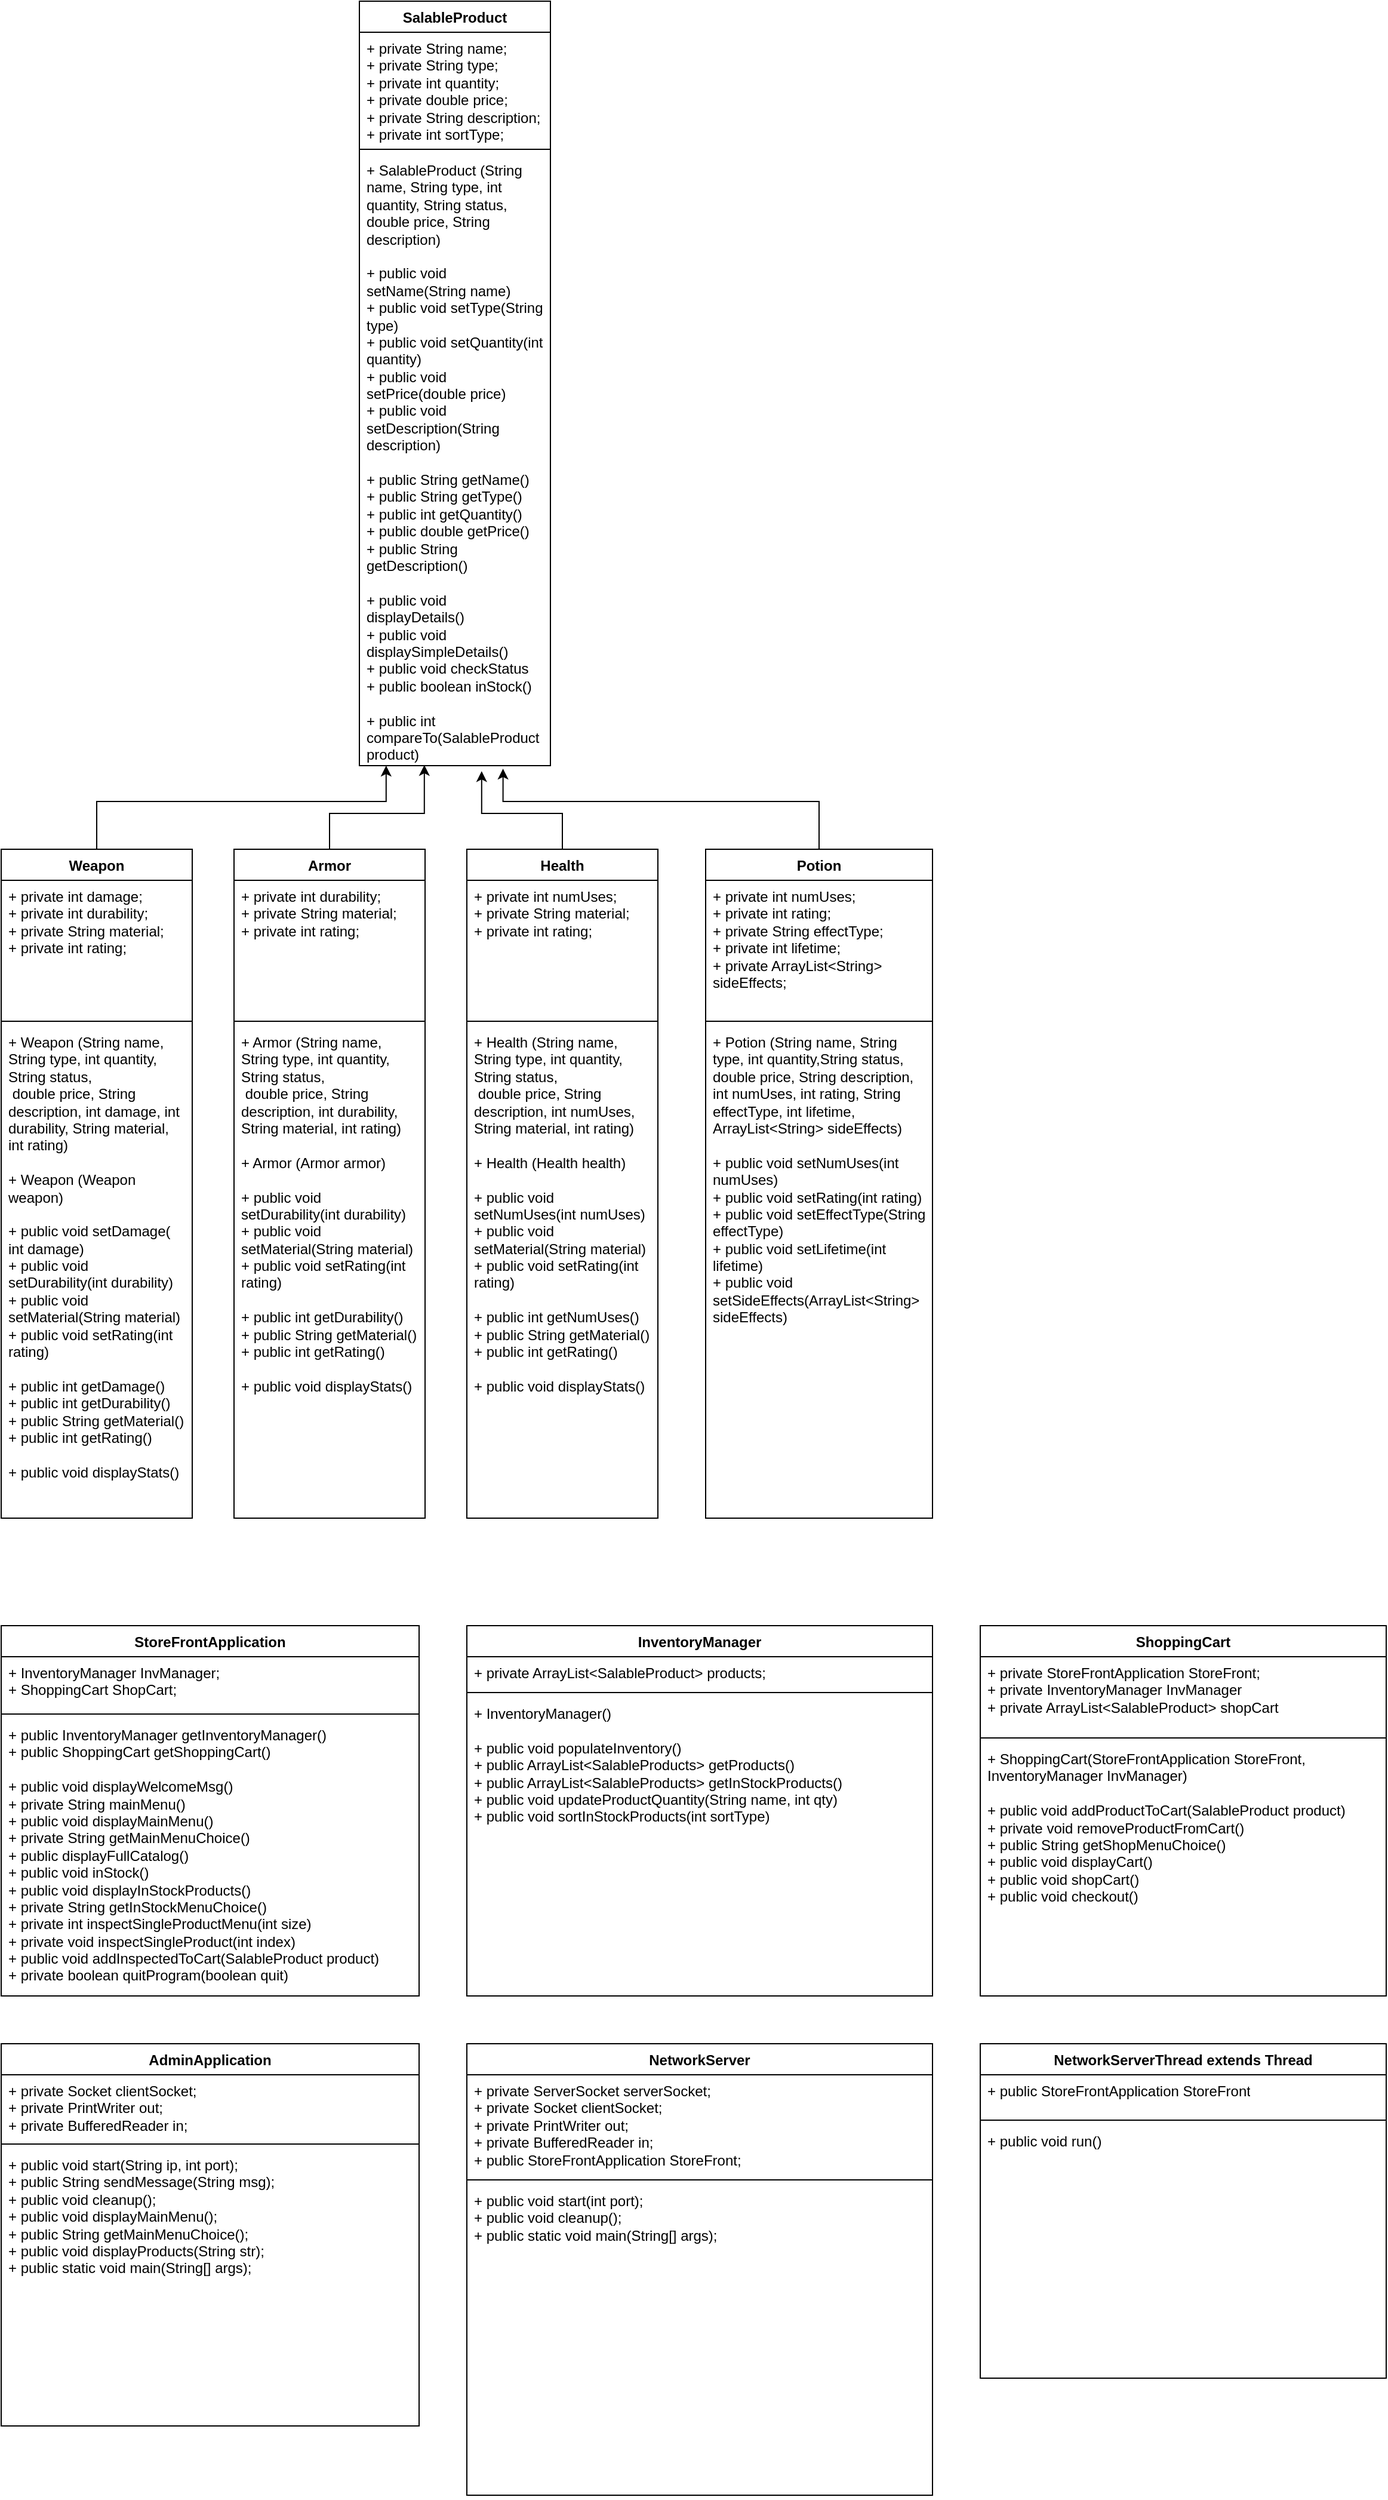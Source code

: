 <mxfile version="22.0.4" type="device">
  <diagram name="UMLs" id="lcWZcj6KDM0-dl4hAlhy">
    <mxGraphModel dx="3148" dy="2855" grid="1" gridSize="10" guides="1" tooltips="1" connect="1" arrows="1" fold="1" page="1" pageScale="1" pageWidth="850" pageHeight="1100" math="0" shadow="0">
      <root>
        <mxCell id="0" />
        <mxCell id="1" parent="0" />
        <mxCell id="MryCxwJ2JtJVVyy8R8ik-1" value="SalableProduct" style="swimlane;fontStyle=1;align=center;verticalAlign=top;childLayout=stackLayout;horizontal=1;startSize=26;horizontalStack=0;resizeParent=1;resizeParentMax=0;resizeLast=0;collapsible=1;marginBottom=0;whiteSpace=wrap;html=1;" parent="1" vertex="1">
          <mxGeometry x="460" y="-160" width="160" height="640" as="geometry" />
        </mxCell>
        <mxCell id="MryCxwJ2JtJVVyy8R8ik-2" value="+ private String name;&lt;br style=&quot;border-color: var(--border-color);&quot;&gt;+ private String type;&lt;br style=&quot;border-color: var(--border-color);&quot;&gt;+ private int quantity;&lt;br style=&quot;border-color: var(--border-color);&quot;&gt;+ private double price;&lt;br&gt;+ private String description;&lt;br&gt;+ private int sortType;" style="text;strokeColor=none;fillColor=none;align=left;verticalAlign=top;spacingLeft=4;spacingRight=4;overflow=hidden;rotatable=0;points=[[0,0.5],[1,0.5]];portConstraint=eastwest;whiteSpace=wrap;html=1;" parent="MryCxwJ2JtJVVyy8R8ik-1" vertex="1">
          <mxGeometry y="26" width="160" height="94" as="geometry" />
        </mxCell>
        <mxCell id="MryCxwJ2JtJVVyy8R8ik-3" value="" style="line;strokeWidth=1;fillColor=none;align=left;verticalAlign=middle;spacingTop=-1;spacingLeft=3;spacingRight=3;rotatable=0;labelPosition=right;points=[];portConstraint=eastwest;strokeColor=inherit;" parent="MryCxwJ2JtJVVyy8R8ik-1" vertex="1">
          <mxGeometry y="120" width="160" height="8" as="geometry" />
        </mxCell>
        <mxCell id="MryCxwJ2JtJVVyy8R8ik-4" value="+ SalableProduct (String name, String type, int quantity, String status,&amp;nbsp; double price, String description)&lt;br&gt;&lt;br&gt;+ public void setName(String name)&lt;br&gt;+ public void setType(String type)&lt;br&gt;+ public void setQuantity(int quantity)&lt;br&gt;+ public void setPrice(double price)&lt;br&gt;+ public void setDescription(String description)&lt;br&gt;&lt;br&gt;+ public String getName()&lt;br&gt;+ public String getType()&lt;br&gt;+ public int getQuantity()&lt;br&gt;+ public double getPrice()&lt;br&gt;+ public String getDescription()&lt;br&gt;&lt;br&gt;+ public void displayDetails()&lt;br&gt;+ public void displaySimpleDetails()&lt;br&gt;+ public void checkStatus&lt;br&gt;+ public boolean inStock()&lt;br&gt;&lt;br&gt;+ public int compareTo(SalableProduct product)" style="text;strokeColor=none;fillColor=none;align=left;verticalAlign=top;spacingLeft=4;spacingRight=4;overflow=hidden;rotatable=0;points=[[0,0.5],[1,0.5]];portConstraint=eastwest;whiteSpace=wrap;html=1;" parent="MryCxwJ2JtJVVyy8R8ik-1" vertex="1">
          <mxGeometry y="128" width="160" height="512" as="geometry" />
        </mxCell>
        <mxCell id="MryCxwJ2JtJVVyy8R8ik-23" style="edgeStyle=orthogonalEdgeStyle;rounded=0;orthogonalLoop=1;jettySize=auto;html=1;entryX=0.34;entryY=0.999;entryDx=0;entryDy=0;entryPerimeter=0;" parent="1" source="MryCxwJ2JtJVVyy8R8ik-5" target="MryCxwJ2JtJVVyy8R8ik-4" edge="1">
          <mxGeometry relative="1" as="geometry">
            <Array as="points">
              <mxPoint x="435" y="520" />
              <mxPoint x="514" y="520" />
            </Array>
          </mxGeometry>
        </mxCell>
        <mxCell id="MryCxwJ2JtJVVyy8R8ik-5" value="Armor" style="swimlane;fontStyle=1;align=center;verticalAlign=top;childLayout=stackLayout;horizontal=1;startSize=26;horizontalStack=0;resizeParent=1;resizeParentMax=0;resizeLast=0;collapsible=1;marginBottom=0;whiteSpace=wrap;html=1;" parent="1" vertex="1">
          <mxGeometry x="355" y="550" width="160" height="560" as="geometry" />
        </mxCell>
        <mxCell id="MryCxwJ2JtJVVyy8R8ik-6" value="+ private int durability;&lt;br&gt;+ private String material;&lt;br&gt;+ private int rating;" style="text;strokeColor=none;fillColor=none;align=left;verticalAlign=top;spacingLeft=4;spacingRight=4;overflow=hidden;rotatable=0;points=[[0,0.5],[1,0.5]];portConstraint=eastwest;whiteSpace=wrap;html=1;" parent="MryCxwJ2JtJVVyy8R8ik-5" vertex="1">
          <mxGeometry y="26" width="160" height="114" as="geometry" />
        </mxCell>
        <mxCell id="MryCxwJ2JtJVVyy8R8ik-7" value="" style="line;strokeWidth=1;fillColor=none;align=left;verticalAlign=middle;spacingTop=-1;spacingLeft=3;spacingRight=3;rotatable=0;labelPosition=right;points=[];portConstraint=eastwest;strokeColor=inherit;" parent="MryCxwJ2JtJVVyy8R8ik-5" vertex="1">
          <mxGeometry y="140" width="160" height="8" as="geometry" />
        </mxCell>
        <mxCell id="MryCxwJ2JtJVVyy8R8ik-8" value="+ Armor (String name, String type, int quantity, String status,&lt;br&gt;&amp;nbsp;double price, String description, int durability, String material, int rating)&lt;br&gt;&lt;br&gt;+ Armor (Armor armor)&lt;br&gt;&lt;br&gt;+ public void setDurability(int durability)&lt;br&gt;+ public void setMaterial(String material)&lt;br&gt;+ public void setRating(int rating)&lt;br&gt;&lt;br&gt;+ public int getDurability()&lt;br&gt;+ public String getMaterial()&lt;br&gt;+ public int getRating()&lt;br&gt;&lt;br&gt;+ public void displayStats()" style="text;strokeColor=none;fillColor=none;align=left;verticalAlign=top;spacingLeft=4;spacingRight=4;overflow=hidden;rotatable=0;points=[[0,0.5],[1,0.5]];portConstraint=eastwest;whiteSpace=wrap;html=1;" parent="MryCxwJ2JtJVVyy8R8ik-5" vertex="1">
          <mxGeometry y="148" width="160" height="412" as="geometry" />
        </mxCell>
        <mxCell id="MryCxwJ2JtJVVyy8R8ik-22" style="edgeStyle=orthogonalEdgeStyle;rounded=0;orthogonalLoop=1;jettySize=auto;html=1;entryX=0.14;entryY=1;entryDx=0;entryDy=0;entryPerimeter=0;" parent="1" source="MryCxwJ2JtJVVyy8R8ik-9" target="MryCxwJ2JtJVVyy8R8ik-4" edge="1">
          <mxGeometry relative="1" as="geometry">
            <Array as="points">
              <mxPoint x="240" y="510" />
              <mxPoint x="482" y="510" />
            </Array>
          </mxGeometry>
        </mxCell>
        <mxCell id="MryCxwJ2JtJVVyy8R8ik-9" value="Weapon" style="swimlane;fontStyle=1;align=center;verticalAlign=top;childLayout=stackLayout;horizontal=1;startSize=26;horizontalStack=0;resizeParent=1;resizeParentMax=0;resizeLast=0;collapsible=1;marginBottom=0;whiteSpace=wrap;html=1;" parent="1" vertex="1">
          <mxGeometry x="160" y="550" width="160" height="560" as="geometry" />
        </mxCell>
        <mxCell id="MryCxwJ2JtJVVyy8R8ik-10" value="+ private int damage;&lt;br&gt;+ private int durability;&lt;br&gt;+ private String material;&lt;br&gt;+ private int rating;" style="text;strokeColor=none;fillColor=none;align=left;verticalAlign=top;spacingLeft=4;spacingRight=4;overflow=hidden;rotatable=0;points=[[0,0.5],[1,0.5]];portConstraint=eastwest;whiteSpace=wrap;html=1;" parent="MryCxwJ2JtJVVyy8R8ik-9" vertex="1">
          <mxGeometry y="26" width="160" height="114" as="geometry" />
        </mxCell>
        <mxCell id="MryCxwJ2JtJVVyy8R8ik-11" value="" style="line;strokeWidth=1;fillColor=none;align=left;verticalAlign=middle;spacingTop=-1;spacingLeft=3;spacingRight=3;rotatable=0;labelPosition=right;points=[];portConstraint=eastwest;strokeColor=inherit;" parent="MryCxwJ2JtJVVyy8R8ik-9" vertex="1">
          <mxGeometry y="140" width="160" height="8" as="geometry" />
        </mxCell>
        <mxCell id="MryCxwJ2JtJVVyy8R8ik-12" value="+ Weapon (String name, String type, int quantity, String status,&amp;nbsp;&lt;br&gt;&amp;nbsp;double price, String description, int damage, int durability, String material, int rating)&lt;br&gt;&lt;br&gt;+ Weapon (Weapon weapon)&lt;br&gt;&lt;br&gt;+ public void setDamage( int damage)&lt;br&gt;+ public void setDurability(int durability)&lt;br&gt;+ public void setMaterial(String material)&lt;br&gt;+ public void setRating(int rating)&lt;br&gt;&lt;br&gt;+ public int getDamage()&lt;br&gt;+ public int getDurability()&lt;br&gt;+ public String getMaterial()&lt;br&gt;+ public int getRating()&lt;br&gt;&lt;br&gt;+ public void displayStats()" style="text;strokeColor=none;fillColor=none;align=left;verticalAlign=top;spacingLeft=4;spacingRight=4;overflow=hidden;rotatable=0;points=[[0,0.5],[1,0.5]];portConstraint=eastwest;whiteSpace=wrap;html=1;" parent="MryCxwJ2JtJVVyy8R8ik-9" vertex="1">
          <mxGeometry y="148" width="160" height="412" as="geometry" />
        </mxCell>
        <mxCell id="MryCxwJ2JtJVVyy8R8ik-24" style="edgeStyle=orthogonalEdgeStyle;rounded=0;orthogonalLoop=1;jettySize=auto;html=1;entryX=0.64;entryY=1.009;entryDx=0;entryDy=0;entryPerimeter=0;" parent="1" source="MryCxwJ2JtJVVyy8R8ik-13" target="MryCxwJ2JtJVVyy8R8ik-4" edge="1">
          <mxGeometry relative="1" as="geometry">
            <Array as="points">
              <mxPoint x="630" y="520" />
              <mxPoint x="562" y="520" />
            </Array>
          </mxGeometry>
        </mxCell>
        <mxCell id="MryCxwJ2JtJVVyy8R8ik-13" value="Health" style="swimlane;fontStyle=1;align=center;verticalAlign=top;childLayout=stackLayout;horizontal=1;startSize=26;horizontalStack=0;resizeParent=1;resizeParentMax=0;resizeLast=0;collapsible=1;marginBottom=0;whiteSpace=wrap;html=1;" parent="1" vertex="1">
          <mxGeometry x="550" y="550" width="160" height="560" as="geometry" />
        </mxCell>
        <mxCell id="MryCxwJ2JtJVVyy8R8ik-14" value="+ private int numUses;&lt;br&gt;+ private String material;&lt;br&gt;+ private int rating;" style="text;strokeColor=none;fillColor=none;align=left;verticalAlign=top;spacingLeft=4;spacingRight=4;overflow=hidden;rotatable=0;points=[[0,0.5],[1,0.5]];portConstraint=eastwest;whiteSpace=wrap;html=1;" parent="MryCxwJ2JtJVVyy8R8ik-13" vertex="1">
          <mxGeometry y="26" width="160" height="114" as="geometry" />
        </mxCell>
        <mxCell id="MryCxwJ2JtJVVyy8R8ik-15" value="" style="line;strokeWidth=1;fillColor=none;align=left;verticalAlign=middle;spacingTop=-1;spacingLeft=3;spacingRight=3;rotatable=0;labelPosition=right;points=[];portConstraint=eastwest;strokeColor=inherit;" parent="MryCxwJ2JtJVVyy8R8ik-13" vertex="1">
          <mxGeometry y="140" width="160" height="8" as="geometry" />
        </mxCell>
        <mxCell id="MryCxwJ2JtJVVyy8R8ik-16" value="+ Health (String name, String type, int quantity, String status,&amp;nbsp;&lt;br&gt;&amp;nbsp;double price, String description, int numUses, String material, int rating)&lt;br&gt;&lt;br&gt;+ Health (Health health)&lt;br&gt;&lt;br&gt;+ public void setNumUses(int numUses)&lt;br&gt;+ public void setMaterial(String material)&lt;br&gt;+ public void setRating(int rating)&lt;br&gt;&lt;br&gt;+ public int getNumUses()&lt;br&gt;+ public String getMaterial()&lt;br&gt;+ public int getRating()&lt;br&gt;&lt;br&gt;+ public void displayStats()" style="text;strokeColor=none;fillColor=none;align=left;verticalAlign=top;spacingLeft=4;spacingRight=4;overflow=hidden;rotatable=0;points=[[0,0.5],[1,0.5]];portConstraint=eastwest;whiteSpace=wrap;html=1;" parent="MryCxwJ2JtJVVyy8R8ik-13" vertex="1">
          <mxGeometry y="148" width="160" height="412" as="geometry" />
        </mxCell>
        <mxCell id="MryCxwJ2JtJVVyy8R8ik-25" style="edgeStyle=orthogonalEdgeStyle;rounded=0;orthogonalLoop=1;jettySize=auto;html=1;entryX=0.752;entryY=1.005;entryDx=0;entryDy=0;entryPerimeter=0;" parent="1" source="MryCxwJ2JtJVVyy8R8ik-17" target="MryCxwJ2JtJVVyy8R8ik-4" edge="1">
          <mxGeometry relative="1" as="geometry">
            <Array as="points">
              <mxPoint x="845" y="510" />
              <mxPoint x="580" y="510" />
            </Array>
          </mxGeometry>
        </mxCell>
        <mxCell id="MryCxwJ2JtJVVyy8R8ik-17" value="Potion" style="swimlane;fontStyle=1;align=center;verticalAlign=top;childLayout=stackLayout;horizontal=1;startSize=26;horizontalStack=0;resizeParent=1;resizeParentMax=0;resizeLast=0;collapsible=1;marginBottom=0;whiteSpace=wrap;html=1;" parent="1" vertex="1">
          <mxGeometry x="750" y="550" width="190" height="560" as="geometry" />
        </mxCell>
        <mxCell id="MryCxwJ2JtJVVyy8R8ik-18" value="+ private int numUses;&lt;br&gt;+ private int rating;&lt;br&gt;+ private String effectType;&lt;br&gt;+ private int lifetime;&lt;br&gt;+ private ArrayList&amp;lt;String&amp;gt; sideEffects;" style="text;strokeColor=none;fillColor=none;align=left;verticalAlign=top;spacingLeft=4;spacingRight=4;overflow=hidden;rotatable=0;points=[[0,0.5],[1,0.5]];portConstraint=eastwest;whiteSpace=wrap;html=1;" parent="MryCxwJ2JtJVVyy8R8ik-17" vertex="1">
          <mxGeometry y="26" width="190" height="114" as="geometry" />
        </mxCell>
        <mxCell id="MryCxwJ2JtJVVyy8R8ik-19" value="" style="line;strokeWidth=1;fillColor=none;align=left;verticalAlign=middle;spacingTop=-1;spacingLeft=3;spacingRight=3;rotatable=0;labelPosition=right;points=[];portConstraint=eastwest;strokeColor=inherit;" parent="MryCxwJ2JtJVVyy8R8ik-17" vertex="1">
          <mxGeometry y="140" width="190" height="8" as="geometry" />
        </mxCell>
        <mxCell id="MryCxwJ2JtJVVyy8R8ik-20" value="+ Potion (String name, String type, int quantity,String status,&amp;nbsp;&lt;br&gt;double price, String description, int numUses, int rating, String effectType, int lifetime, ArrayList&amp;lt;String&amp;gt; sideEffects)&lt;br&gt;&lt;br&gt;+ public void setNumUses(int numUses)&lt;br&gt;+ public void setRating(int rating)&amp;nbsp;&lt;br&gt;+ public void setEffectType(String effectType)&lt;br&gt;+ public void setLifetime(int lifetime)&lt;br&gt;+ public void setSideEffects(ArrayList&amp;lt;String&amp;gt; sideEffects)" style="text;strokeColor=none;fillColor=none;align=left;verticalAlign=top;spacingLeft=4;spacingRight=4;overflow=hidden;rotatable=0;points=[[0,0.5],[1,0.5]];portConstraint=eastwest;whiteSpace=wrap;html=1;" parent="MryCxwJ2JtJVVyy8R8ik-17" vertex="1">
          <mxGeometry y="148" width="190" height="412" as="geometry" />
        </mxCell>
        <mxCell id="hSPnhy4kw1IIM-LN0_bO-1" value="StoreFrontApplication" style="swimlane;fontStyle=1;align=center;verticalAlign=top;childLayout=stackLayout;horizontal=1;startSize=26;horizontalStack=0;resizeParent=1;resizeParentMax=0;resizeLast=0;collapsible=1;marginBottom=0;whiteSpace=wrap;html=1;" parent="1" vertex="1">
          <mxGeometry x="160" y="1200" width="350" height="310" as="geometry" />
        </mxCell>
        <mxCell id="hSPnhy4kw1IIM-LN0_bO-2" value="+ InventoryManager InvManager;&lt;br&gt;+ ShoppingCart ShopCart;" style="text;strokeColor=none;fillColor=none;align=left;verticalAlign=top;spacingLeft=4;spacingRight=4;overflow=hidden;rotatable=0;points=[[0,0.5],[1,0.5]];portConstraint=eastwest;whiteSpace=wrap;html=1;" parent="hSPnhy4kw1IIM-LN0_bO-1" vertex="1">
          <mxGeometry y="26" width="350" height="44" as="geometry" />
        </mxCell>
        <mxCell id="hSPnhy4kw1IIM-LN0_bO-3" value="" style="line;strokeWidth=1;fillColor=none;align=left;verticalAlign=middle;spacingTop=-1;spacingLeft=3;spacingRight=3;rotatable=0;labelPosition=right;points=[];portConstraint=eastwest;strokeColor=inherit;" parent="hSPnhy4kw1IIM-LN0_bO-1" vertex="1">
          <mxGeometry y="70" width="350" height="8" as="geometry" />
        </mxCell>
        <mxCell id="hSPnhy4kw1IIM-LN0_bO-4" value="+ public InventoryManager getInventoryManager()&lt;br&gt;+ public ShoppingCart getShoppingCart()&lt;br&gt;&lt;br&gt;+ public void displayWelcomeMsg()&lt;br&gt;+ private String mainMenu()&lt;br&gt;+ public void displayMainMenu()&lt;br&gt;+ private String getMainMenuChoice()&lt;br&gt;+ public displayFullCatalog()&lt;br&gt;+ public void inStock()&lt;br&gt;+ public void displayInStockProducts()&lt;br&gt;+ private String getInStockMenuChoice()&lt;br&gt;+ private int inspectSingleProductMenu(int size)&lt;br&gt;+ private void inspectSingleProduct(int index)&lt;br&gt;+ public void addInspectedToCart(SalableProduct product)&lt;br&gt;+ private boolean quitProgram(boolean quit)&lt;br&gt;" style="text;strokeColor=none;fillColor=none;align=left;verticalAlign=top;spacingLeft=4;spacingRight=4;overflow=hidden;rotatable=0;points=[[0,0.5],[1,0.5]];portConstraint=eastwest;whiteSpace=wrap;html=1;" parent="hSPnhy4kw1IIM-LN0_bO-1" vertex="1">
          <mxGeometry y="78" width="350" height="232" as="geometry" />
        </mxCell>
        <mxCell id="hSPnhy4kw1IIM-LN0_bO-5" value="InventoryManager" style="swimlane;fontStyle=1;align=center;verticalAlign=top;childLayout=stackLayout;horizontal=1;startSize=26;horizontalStack=0;resizeParent=1;resizeParentMax=0;resizeLast=0;collapsible=1;marginBottom=0;whiteSpace=wrap;html=1;" parent="1" vertex="1">
          <mxGeometry x="550" y="1200" width="390" height="310" as="geometry" />
        </mxCell>
        <mxCell id="hSPnhy4kw1IIM-LN0_bO-6" value="+ private ArrayList&amp;lt;SalableProduct&amp;gt; products;" style="text;strokeColor=none;fillColor=none;align=left;verticalAlign=top;spacingLeft=4;spacingRight=4;overflow=hidden;rotatable=0;points=[[0,0.5],[1,0.5]];portConstraint=eastwest;whiteSpace=wrap;html=1;" parent="hSPnhy4kw1IIM-LN0_bO-5" vertex="1">
          <mxGeometry y="26" width="390" height="26" as="geometry" />
        </mxCell>
        <mxCell id="hSPnhy4kw1IIM-LN0_bO-7" value="" style="line;strokeWidth=1;fillColor=none;align=left;verticalAlign=middle;spacingTop=-1;spacingLeft=3;spacingRight=3;rotatable=0;labelPosition=right;points=[];portConstraint=eastwest;strokeColor=inherit;" parent="hSPnhy4kw1IIM-LN0_bO-5" vertex="1">
          <mxGeometry y="52" width="390" height="8" as="geometry" />
        </mxCell>
        <mxCell id="hSPnhy4kw1IIM-LN0_bO-8" value="+ InventoryManager()&lt;br&gt;&lt;br&gt;+ public void populateInventory()&lt;br&gt;+ public ArrayList&amp;lt;SalableProducts&amp;gt; getProducts()&lt;br&gt;+ public ArrayList&amp;lt;SalableProducts&amp;gt; getInStockProducts()&lt;br&gt;+ public void updateProductQuantity(String name, int qty)&lt;br&gt;+ public void sortInStockProducts(int sortType)" style="text;strokeColor=none;fillColor=none;align=left;verticalAlign=top;spacingLeft=4;spacingRight=4;overflow=hidden;rotatable=0;points=[[0,0.5],[1,0.5]];portConstraint=eastwest;whiteSpace=wrap;html=1;" parent="hSPnhy4kw1IIM-LN0_bO-5" vertex="1">
          <mxGeometry y="60" width="390" height="250" as="geometry" />
        </mxCell>
        <mxCell id="hSPnhy4kw1IIM-LN0_bO-9" value="ShoppingCart" style="swimlane;fontStyle=1;align=center;verticalAlign=top;childLayout=stackLayout;horizontal=1;startSize=26;horizontalStack=0;resizeParent=1;resizeParentMax=0;resizeLast=0;collapsible=1;marginBottom=0;whiteSpace=wrap;html=1;" parent="1" vertex="1">
          <mxGeometry x="980" y="1200" width="340" height="310" as="geometry" />
        </mxCell>
        <mxCell id="hSPnhy4kw1IIM-LN0_bO-10" value="+ private StoreFrontApplication StoreFront;&lt;br&gt;+ private InventoryManager InvManager&lt;br&gt;+ private ArrayList&amp;lt;SalableProduct&amp;gt; shopCart" style="text;strokeColor=none;fillColor=none;align=left;verticalAlign=top;spacingLeft=4;spacingRight=4;overflow=hidden;rotatable=0;points=[[0,0.5],[1,0.5]];portConstraint=eastwest;whiteSpace=wrap;html=1;" parent="hSPnhy4kw1IIM-LN0_bO-9" vertex="1">
          <mxGeometry y="26" width="340" height="64" as="geometry" />
        </mxCell>
        <mxCell id="hSPnhy4kw1IIM-LN0_bO-11" value="" style="line;strokeWidth=1;fillColor=none;align=left;verticalAlign=middle;spacingTop=-1;spacingLeft=3;spacingRight=3;rotatable=0;labelPosition=right;points=[];portConstraint=eastwest;strokeColor=inherit;" parent="hSPnhy4kw1IIM-LN0_bO-9" vertex="1">
          <mxGeometry y="90" width="340" height="8" as="geometry" />
        </mxCell>
        <mxCell id="hSPnhy4kw1IIM-LN0_bO-12" value="+ ShoppingCart(StoreFrontApplication StoreFront, InventoryManager InvManager)&lt;br&gt;&lt;br&gt;+ public void addProductToCart(SalableProduct product)&lt;br&gt;+ private void removeProductFromCart()&lt;br&gt;+ public String getShopMenuChoice()&lt;br&gt;+ public void displayCart()&lt;br&gt;+ public void shopCart()&lt;br&gt;+ public void checkout()" style="text;strokeColor=none;fillColor=none;align=left;verticalAlign=top;spacingLeft=4;spacingRight=4;overflow=hidden;rotatable=0;points=[[0,0.5],[1,0.5]];portConstraint=eastwest;whiteSpace=wrap;html=1;" parent="hSPnhy4kw1IIM-LN0_bO-9" vertex="1">
          <mxGeometry y="98" width="340" height="212" as="geometry" />
        </mxCell>
        <mxCell id="tecKUHTb1QI04269TA3Y-1" value="AdminApplication" style="swimlane;fontStyle=1;align=center;verticalAlign=top;childLayout=stackLayout;horizontal=1;startSize=26;horizontalStack=0;resizeParent=1;resizeParentMax=0;resizeLast=0;collapsible=1;marginBottom=0;whiteSpace=wrap;html=1;" vertex="1" parent="1">
          <mxGeometry x="160" y="1550" width="350" height="320" as="geometry" />
        </mxCell>
        <mxCell id="tecKUHTb1QI04269TA3Y-2" value="+ private Socket clientSocket;&lt;br&gt;+ private PrintWriter out;&lt;br&gt;+ private BufferedReader in;" style="text;strokeColor=none;fillColor=none;align=left;verticalAlign=top;spacingLeft=4;spacingRight=4;overflow=hidden;rotatable=0;points=[[0,0.5],[1,0.5]];portConstraint=eastwest;whiteSpace=wrap;html=1;" vertex="1" parent="tecKUHTb1QI04269TA3Y-1">
          <mxGeometry y="26" width="350" height="54" as="geometry" />
        </mxCell>
        <mxCell id="tecKUHTb1QI04269TA3Y-3" value="" style="line;strokeWidth=1;fillColor=none;align=left;verticalAlign=middle;spacingTop=-1;spacingLeft=3;spacingRight=3;rotatable=0;labelPosition=right;points=[];portConstraint=eastwest;strokeColor=inherit;" vertex="1" parent="tecKUHTb1QI04269TA3Y-1">
          <mxGeometry y="80" width="350" height="8" as="geometry" />
        </mxCell>
        <mxCell id="tecKUHTb1QI04269TA3Y-4" value="+ public void start(String ip, int port);&lt;br&gt;+ public String sendMessage(String msg);&lt;br&gt;+ public void cleanup();&lt;br&gt;+ public void displayMainMenu();&lt;br&gt;+ public String getMainMenuChoice();&lt;br&gt;+ public void displayProducts(String str);&lt;br&gt;+ public static void main(String[] args);" style="text;strokeColor=none;fillColor=none;align=left;verticalAlign=top;spacingLeft=4;spacingRight=4;overflow=hidden;rotatable=0;points=[[0,0.5],[1,0.5]];portConstraint=eastwest;whiteSpace=wrap;html=1;" vertex="1" parent="tecKUHTb1QI04269TA3Y-1">
          <mxGeometry y="88" width="350" height="232" as="geometry" />
        </mxCell>
        <mxCell id="tecKUHTb1QI04269TA3Y-5" value="NetworkServer" style="swimlane;fontStyle=1;align=center;verticalAlign=top;childLayout=stackLayout;horizontal=1;startSize=26;horizontalStack=0;resizeParent=1;resizeParentMax=0;resizeLast=0;collapsible=1;marginBottom=0;whiteSpace=wrap;html=1;" vertex="1" parent="1">
          <mxGeometry x="550" y="1550" width="390" height="378" as="geometry" />
        </mxCell>
        <mxCell id="tecKUHTb1QI04269TA3Y-6" value="+ private ServerSocket serverSocket;&lt;br&gt;+ private Socket clientSocket;&lt;br&gt;+ private PrintWriter out;&lt;br&gt;+ private BufferedReader in;&lt;br&gt;+ public StoreFrontApplication StoreFront;" style="text;strokeColor=none;fillColor=none;align=left;verticalAlign=top;spacingLeft=4;spacingRight=4;overflow=hidden;rotatable=0;points=[[0,0.5],[1,0.5]];portConstraint=eastwest;whiteSpace=wrap;html=1;" vertex="1" parent="tecKUHTb1QI04269TA3Y-5">
          <mxGeometry y="26" width="390" height="84" as="geometry" />
        </mxCell>
        <mxCell id="tecKUHTb1QI04269TA3Y-7" value="" style="line;strokeWidth=1;fillColor=none;align=left;verticalAlign=middle;spacingTop=-1;spacingLeft=3;spacingRight=3;rotatable=0;labelPosition=right;points=[];portConstraint=eastwest;strokeColor=inherit;" vertex="1" parent="tecKUHTb1QI04269TA3Y-5">
          <mxGeometry y="110" width="390" height="8" as="geometry" />
        </mxCell>
        <mxCell id="tecKUHTb1QI04269TA3Y-8" value="+ public void start(int port);&lt;br&gt;+ public void cleanup();&lt;br&gt;+ public static void main(String[] args);" style="text;strokeColor=none;fillColor=none;align=left;verticalAlign=top;spacingLeft=4;spacingRight=4;overflow=hidden;rotatable=0;points=[[0,0.5],[1,0.5]];portConstraint=eastwest;whiteSpace=wrap;html=1;" vertex="1" parent="tecKUHTb1QI04269TA3Y-5">
          <mxGeometry y="118" width="390" height="260" as="geometry" />
        </mxCell>
        <mxCell id="tecKUHTb1QI04269TA3Y-9" value="NetworkServerThread extends Thread" style="swimlane;fontStyle=1;align=center;verticalAlign=top;childLayout=stackLayout;horizontal=1;startSize=26;horizontalStack=0;resizeParent=1;resizeParentMax=0;resizeLast=0;collapsible=1;marginBottom=0;whiteSpace=wrap;html=1;" vertex="1" parent="1">
          <mxGeometry x="980" y="1550" width="340" height="280" as="geometry" />
        </mxCell>
        <mxCell id="tecKUHTb1QI04269TA3Y-10" value="+ public StoreFrontApplication StoreFront&lt;br&gt;" style="text;strokeColor=none;fillColor=none;align=left;verticalAlign=top;spacingLeft=4;spacingRight=4;overflow=hidden;rotatable=0;points=[[0,0.5],[1,0.5]];portConstraint=eastwest;whiteSpace=wrap;html=1;" vertex="1" parent="tecKUHTb1QI04269TA3Y-9">
          <mxGeometry y="26" width="340" height="34" as="geometry" />
        </mxCell>
        <mxCell id="tecKUHTb1QI04269TA3Y-11" value="" style="line;strokeWidth=1;fillColor=none;align=left;verticalAlign=middle;spacingTop=-1;spacingLeft=3;spacingRight=3;rotatable=0;labelPosition=right;points=[];portConstraint=eastwest;strokeColor=inherit;" vertex="1" parent="tecKUHTb1QI04269TA3Y-9">
          <mxGeometry y="60" width="340" height="8" as="geometry" />
        </mxCell>
        <mxCell id="tecKUHTb1QI04269TA3Y-12" value="+ public void run()" style="text;strokeColor=none;fillColor=none;align=left;verticalAlign=top;spacingLeft=4;spacingRight=4;overflow=hidden;rotatable=0;points=[[0,0.5],[1,0.5]];portConstraint=eastwest;whiteSpace=wrap;html=1;" vertex="1" parent="tecKUHTb1QI04269TA3Y-9">
          <mxGeometry y="68" width="340" height="212" as="geometry" />
        </mxCell>
      </root>
    </mxGraphModel>
  </diagram>
</mxfile>
